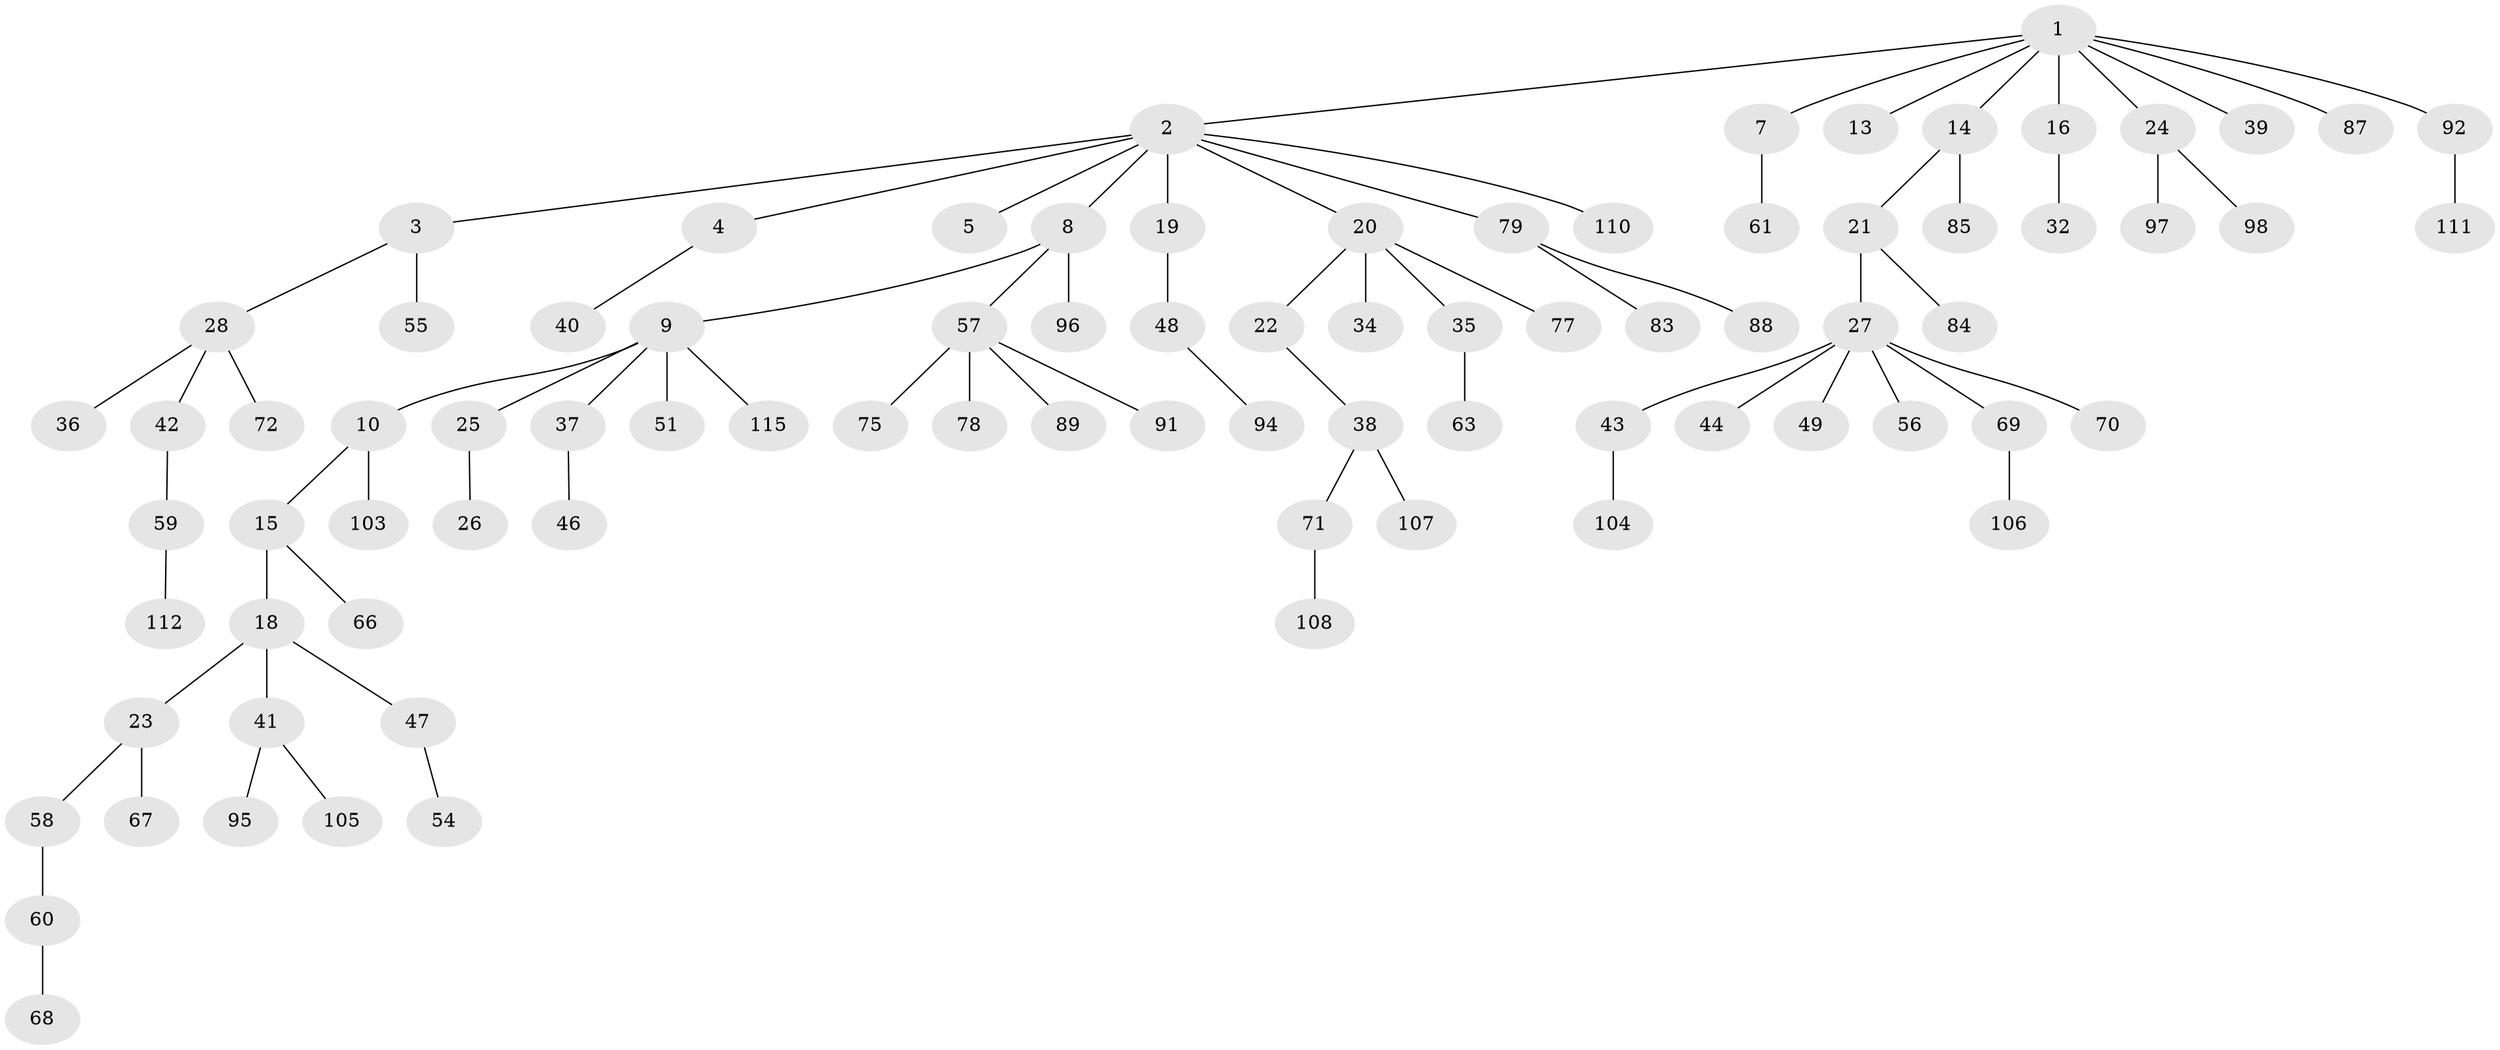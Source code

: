 // original degree distribution, {4: 0.11206896551724138, 7: 0.017241379310344827, 2: 0.19827586206896552, 1: 0.5258620689655172, 5: 0.02586206896551724, 3: 0.1206896551724138}
// Generated by graph-tools (version 1.1) at 2025/11/02/27/25 16:11:27]
// undirected, 84 vertices, 83 edges
graph export_dot {
graph [start="1"]
  node [color=gray90,style=filled];
  1 [super="+6"];
  2 [super="+12"];
  3 [super="+17"];
  4;
  5;
  7 [super="+53"];
  8 [super="+50"];
  9 [super="+11"];
  10 [super="+101"];
  13;
  14 [super="+116"];
  15 [super="+62"];
  16;
  18 [super="+30"];
  19;
  20 [super="+33"];
  21 [super="+109"];
  22;
  23 [super="+29"];
  24 [super="+82"];
  25 [super="+74"];
  26;
  27 [super="+31"];
  28 [super="+86"];
  32;
  34 [super="+52"];
  35 [super="+99"];
  36 [super="+100"];
  37;
  38 [super="+45"];
  39;
  40;
  41 [super="+102"];
  42;
  43;
  44;
  46;
  47 [super="+81"];
  48 [super="+90"];
  49;
  51;
  54;
  55;
  56;
  57 [super="+64"];
  58 [super="+65"];
  59;
  60;
  61;
  63;
  66;
  67;
  68;
  69 [super="+93"];
  70;
  71 [super="+73"];
  72 [super="+76"];
  75 [super="+80"];
  77;
  78;
  79;
  83;
  84;
  85;
  87;
  88;
  89;
  91;
  92 [super="+113"];
  94;
  95;
  96;
  97;
  98;
  103;
  104;
  105;
  106;
  107;
  108;
  110 [super="+114"];
  111;
  112;
  115;
  1 -- 2;
  1 -- 7;
  1 -- 87;
  1 -- 16;
  1 -- 39;
  1 -- 24;
  1 -- 92;
  1 -- 13;
  1 -- 14;
  2 -- 3;
  2 -- 4;
  2 -- 5;
  2 -- 8;
  2 -- 20;
  2 -- 19;
  2 -- 110;
  2 -- 79;
  3 -- 28;
  3 -- 55;
  4 -- 40;
  7 -- 61;
  8 -- 9;
  8 -- 57;
  8 -- 96;
  9 -- 10;
  9 -- 37;
  9 -- 115;
  9 -- 51;
  9 -- 25;
  10 -- 15;
  10 -- 103;
  14 -- 21;
  14 -- 85;
  15 -- 18;
  15 -- 66;
  16 -- 32;
  18 -- 23;
  18 -- 41;
  18 -- 47;
  19 -- 48;
  20 -- 22;
  20 -- 34;
  20 -- 35;
  20 -- 77;
  21 -- 27;
  21 -- 84;
  22 -- 38;
  23 -- 58;
  23 -- 67;
  24 -- 97;
  24 -- 98;
  25 -- 26;
  27 -- 43;
  27 -- 69;
  27 -- 49;
  27 -- 70;
  27 -- 56;
  27 -- 44;
  28 -- 36;
  28 -- 42;
  28 -- 72;
  35 -- 63;
  37 -- 46;
  38 -- 71;
  38 -- 107;
  41 -- 95;
  41 -- 105;
  42 -- 59;
  43 -- 104;
  47 -- 54;
  48 -- 94;
  57 -- 89;
  57 -- 91;
  57 -- 75;
  57 -- 78;
  58 -- 60;
  59 -- 112;
  60 -- 68;
  69 -- 106;
  71 -- 108;
  79 -- 83;
  79 -- 88;
  92 -- 111;
}
